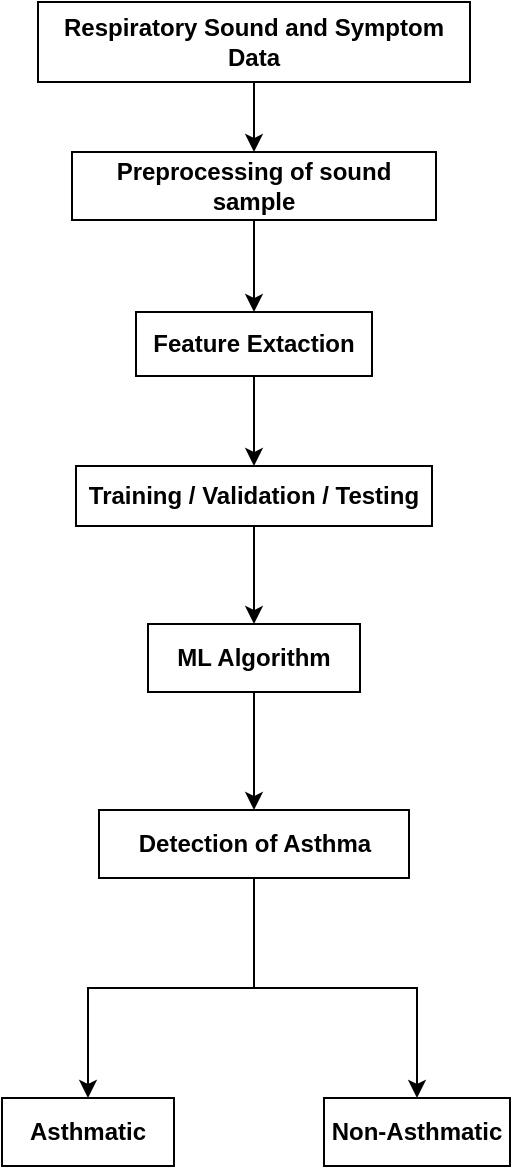 <mxfile version="27.0.9">
  <diagram name="Page-1" id="EIMzqZ5_6RPfuDBA4trU">
    <mxGraphModel dx="1028" dy="659" grid="0" gridSize="10" guides="1" tooltips="1" connect="1" arrows="1" fold="1" page="1" pageScale="1" pageWidth="827" pageHeight="1169" math="0" shadow="0">
      <root>
        <mxCell id="0" />
        <mxCell id="1" parent="0" />
        <mxCell id="EX9oZeLQhqcrbUXv_KZ9-4" style="edgeStyle=orthogonalEdgeStyle;rounded=0;orthogonalLoop=1;jettySize=auto;html=1;exitX=0.5;exitY=1;exitDx=0;exitDy=0;entryX=0.5;entryY=0;entryDx=0;entryDy=0;" parent="1" source="EX9oZeLQhqcrbUXv_KZ9-1" target="EX9oZeLQhqcrbUXv_KZ9-2" edge="1">
          <mxGeometry relative="1" as="geometry" />
        </mxCell>
        <mxCell id="EX9oZeLQhqcrbUXv_KZ9-1" value="&lt;b&gt;Respiratory Sound and Symptom Data&lt;/b&gt;" style="rounded=0;whiteSpace=wrap;html=1;" parent="1" vertex="1">
          <mxGeometry x="305" y="154" width="216" height="40" as="geometry" />
        </mxCell>
        <mxCell id="Tv2zNoiqbQLgEAEy4R4O-2" style="edgeStyle=orthogonalEdgeStyle;rounded=0;orthogonalLoop=1;jettySize=auto;html=1;exitX=0.5;exitY=1;exitDx=0;exitDy=0;entryX=0.5;entryY=0;entryDx=0;entryDy=0;" edge="1" parent="1" source="EX9oZeLQhqcrbUXv_KZ9-2" target="V0CrtsCJEtwC1WbW0342-5">
          <mxGeometry relative="1" as="geometry" />
        </mxCell>
        <mxCell id="EX9oZeLQhqcrbUXv_KZ9-2" value="&lt;span&gt;Preprocessing of sound sample&lt;/span&gt;" style="rounded=0;whiteSpace=wrap;html=1;fontStyle=1" parent="1" vertex="1">
          <mxGeometry x="322" y="229" width="182" height="34" as="geometry" />
        </mxCell>
        <mxCell id="Tv2zNoiqbQLgEAEy4R4O-3" style="edgeStyle=orthogonalEdgeStyle;rounded=0;orthogonalLoop=1;jettySize=auto;html=1;exitX=0.5;exitY=1;exitDx=0;exitDy=0;entryX=0.5;entryY=0;entryDx=0;entryDy=0;" edge="1" parent="1" source="V0CrtsCJEtwC1WbW0342-5" target="Tv2zNoiqbQLgEAEy4R4O-1">
          <mxGeometry relative="1" as="geometry" />
        </mxCell>
        <mxCell id="V0CrtsCJEtwC1WbW0342-5" value="&lt;b&gt;Feature Extaction&lt;/b&gt;" style="rounded=0;whiteSpace=wrap;html=1;" parent="1" vertex="1">
          <mxGeometry x="354" y="309" width="118" height="32" as="geometry" />
        </mxCell>
        <mxCell id="V0CrtsCJEtwC1WbW0342-16" style="edgeStyle=orthogonalEdgeStyle;rounded=0;orthogonalLoop=1;jettySize=auto;html=1;exitX=0.5;exitY=1;exitDx=0;exitDy=0;entryX=0.5;entryY=0;entryDx=0;entryDy=0;" parent="1" source="V0CrtsCJEtwC1WbW0342-6" target="V0CrtsCJEtwC1WbW0342-9" edge="1">
          <mxGeometry relative="1" as="geometry">
            <mxPoint x="411.5" y="498" as="targetPoint" />
          </mxGeometry>
        </mxCell>
        <mxCell id="V0CrtsCJEtwC1WbW0342-6" value="&lt;b&gt;ML Algorithm&lt;/b&gt;" style="rounded=0;whiteSpace=wrap;html=1;" parent="1" vertex="1">
          <mxGeometry x="360" y="465" width="106" height="34" as="geometry" />
        </mxCell>
        <mxCell id="V0CrtsCJEtwC1WbW0342-21" style="edgeStyle=orthogonalEdgeStyle;rounded=0;orthogonalLoop=1;jettySize=auto;html=1;exitX=0.5;exitY=1;exitDx=0;exitDy=0;entryX=0.5;entryY=0;entryDx=0;entryDy=0;" parent="1" source="V0CrtsCJEtwC1WbW0342-9" target="V0CrtsCJEtwC1WbW0342-19" edge="1">
          <mxGeometry relative="1" as="geometry" />
        </mxCell>
        <mxCell id="V0CrtsCJEtwC1WbW0342-22" style="edgeStyle=orthogonalEdgeStyle;rounded=0;orthogonalLoop=1;jettySize=auto;html=1;exitX=0.5;exitY=1;exitDx=0;exitDy=0;entryX=0.5;entryY=0;entryDx=0;entryDy=0;" parent="1" source="V0CrtsCJEtwC1WbW0342-9" target="V0CrtsCJEtwC1WbW0342-20" edge="1">
          <mxGeometry relative="1" as="geometry" />
        </mxCell>
        <mxCell id="V0CrtsCJEtwC1WbW0342-9" value="&lt;b&gt;Detection of Asthma&lt;/b&gt;" style="rounded=0;whiteSpace=wrap;html=1;" parent="1" vertex="1">
          <mxGeometry x="335.5" y="558" width="155" height="34" as="geometry" />
        </mxCell>
        <mxCell id="V0CrtsCJEtwC1WbW0342-19" value="&lt;b&gt;Asthmatic&lt;/b&gt;" style="rounded=0;whiteSpace=wrap;html=1;" parent="1" vertex="1">
          <mxGeometry x="287" y="702" width="86" height="34" as="geometry" />
        </mxCell>
        <mxCell id="V0CrtsCJEtwC1WbW0342-20" value="&lt;b&gt;Non-Asthmatic&lt;/b&gt;" style="rounded=0;whiteSpace=wrap;html=1;" parent="1" vertex="1">
          <mxGeometry x="448" y="702" width="93" height="34" as="geometry" />
        </mxCell>
        <mxCell id="Tv2zNoiqbQLgEAEy4R4O-5" style="edgeStyle=orthogonalEdgeStyle;rounded=0;orthogonalLoop=1;jettySize=auto;html=1;exitX=0.5;exitY=1;exitDx=0;exitDy=0;entryX=0.5;entryY=0;entryDx=0;entryDy=0;" edge="1" parent="1" source="Tv2zNoiqbQLgEAEy4R4O-1" target="V0CrtsCJEtwC1WbW0342-6">
          <mxGeometry relative="1" as="geometry" />
        </mxCell>
        <mxCell id="Tv2zNoiqbQLgEAEy4R4O-1" value="&lt;b&gt;Training / Validation / Testing&lt;/b&gt;" style="rounded=0;whiteSpace=wrap;html=1;" vertex="1" parent="1">
          <mxGeometry x="324" y="386" width="178" height="30" as="geometry" />
        </mxCell>
      </root>
    </mxGraphModel>
  </diagram>
</mxfile>
